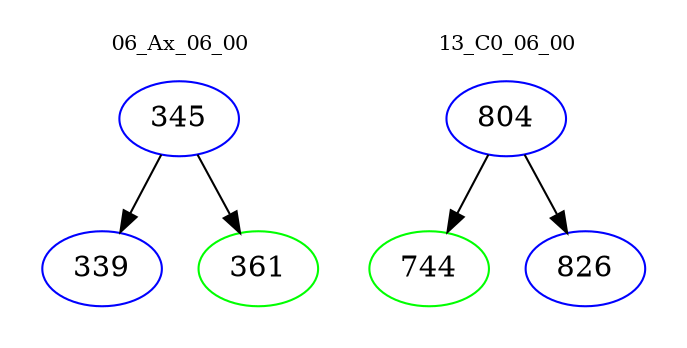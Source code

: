 digraph{
subgraph cluster_0 {
color = white
label = "06_Ax_06_00";
fontsize=10;
T0_345 [label="345", color="blue"]
T0_345 -> T0_339 [color="black"]
T0_339 [label="339", color="blue"]
T0_345 -> T0_361 [color="black"]
T0_361 [label="361", color="green"]
}
subgraph cluster_1 {
color = white
label = "13_C0_06_00";
fontsize=10;
T1_804 [label="804", color="blue"]
T1_804 -> T1_744 [color="black"]
T1_744 [label="744", color="green"]
T1_804 -> T1_826 [color="black"]
T1_826 [label="826", color="blue"]
}
}
